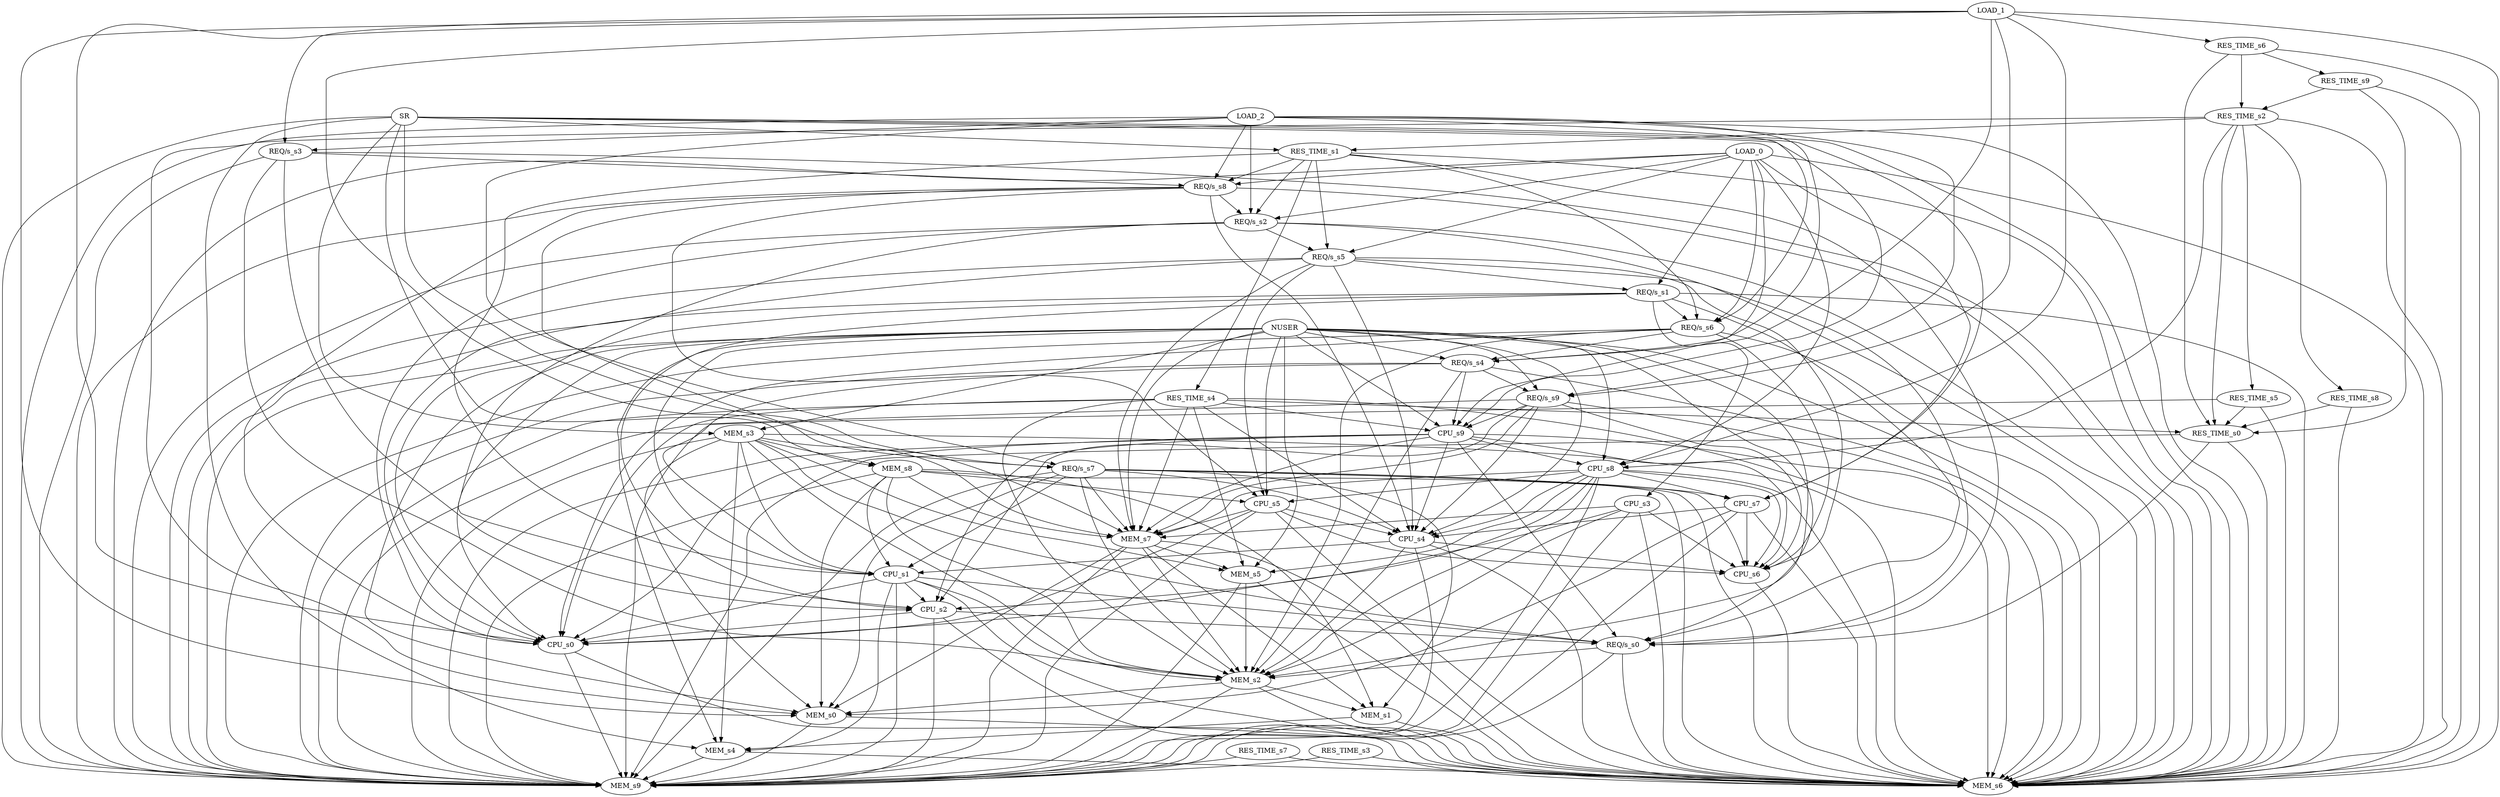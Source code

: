 strict digraph "" {
	NUSER -> "REQ/s_s0";
	NUSER -> CPU_s0;
	NUSER -> MEM_s0;
	NUSER -> CPU_s1;
	NUSER -> MEM_s2;
	NUSER -> MEM_s3;
	NUSER -> "REQ/s_s4";
	NUSER -> CPU_s4;
	NUSER -> MEM_s4;
	NUSER -> CPU_s5;
	NUSER -> MEM_s5;
	NUSER -> MEM_s6;
	NUSER -> MEM_s7;
	NUSER -> CPU_s8;
	NUSER -> "REQ/s_s9";
	NUSER -> CPU_s9;
	NUSER -> MEM_s9;
	LOAD_0 -> "REQ/s_s1";
	LOAD_0 -> "REQ/s_s2";
	LOAD_0 -> "REQ/s_s5";
	LOAD_0 -> "REQ/s_s6";
	LOAD_0 -> MEM_s6;
	LOAD_0 -> CPU_s7;
	LOAD_0 -> "REQ/s_s8";
	LOAD_0 -> CPU_s8;
	LOAD_0 -> CPU_s9;
	LOAD_0 -> MEM_s9;
	LOAD_1 -> CPU_s0;
	LOAD_1 -> MEM_s0;
	LOAD_1 -> "REQ/s_s3";
	LOAD_1 -> "REQ/s_s4";
	LOAD_1 -> RES_TIME_s6;
	LOAD_1 -> MEM_s6;
	LOAD_1 -> "REQ/s_s7";
	LOAD_1 -> CPU_s8;
	LOAD_1 -> "REQ/s_s9";
	LOAD_2 -> MEM_s0;
	LOAD_2 -> "REQ/s_s2";
	LOAD_2 -> "REQ/s_s3";
	LOAD_2 -> "REQ/s_s4";
	LOAD_2 -> "REQ/s_s6";
	LOAD_2 -> MEM_s6;
	LOAD_2 -> "REQ/s_s7";
	LOAD_2 -> "REQ/s_s8";
	LOAD_2 -> "REQ/s_s9";
	SR -> RES_TIME_s1;
	SR -> MEM_s3;
	SR -> MEM_s4;
	SR -> MEM_s6;
	SR -> "REQ/s_s7";
	SR -> CPU_s7;
	SR -> MEM_s8;
	SR -> CPU_s9;
	SR -> MEM_s9;
	"REQ/s_s0" -> MEM_s2;
	"REQ/s_s0" -> MEM_s6;
	"REQ/s_s0" -> MEM_s9;
	RES_TIME_s0 -> "REQ/s_s0";
	RES_TIME_s0 -> MEM_s6;
	RES_TIME_s0 -> MEM_s9;
	CPU_s0 -> MEM_s6;
	CPU_s0 -> MEM_s9;
	MEM_s0 -> MEM_s6;
	MEM_s0 -> MEM_s9;
	"REQ/s_s1" -> "REQ/s_s0";
	"REQ/s_s1" -> CPU_s0;
	"REQ/s_s1" -> CPU_s2;
	"REQ/s_s1" -> CPU_s3;
	"REQ/s_s1" -> "REQ/s_s6";
	"REQ/s_s1" -> MEM_s6;
	"REQ/s_s1" -> MEM_s9;
	RES_TIME_s1 -> "REQ/s_s0";
	RES_TIME_s1 -> CPU_s1;
	RES_TIME_s1 -> "REQ/s_s2";
	RES_TIME_s1 -> RES_TIME_s4;
	RES_TIME_s1 -> "REQ/s_s5";
	RES_TIME_s1 -> "REQ/s_s6";
	RES_TIME_s1 -> MEM_s6;
	RES_TIME_s1 -> "REQ/s_s8";
	CPU_s1 -> "REQ/s_s0";
	CPU_s1 -> CPU_s0;
	CPU_s1 -> CPU_s2;
	CPU_s1 -> MEM_s2;
	CPU_s1 -> MEM_s4;
	CPU_s1 -> MEM_s6;
	CPU_s1 -> MEM_s9;
	MEM_s1 -> MEM_s4;
	MEM_s1 -> MEM_s6;
	"REQ/s_s2" -> "REQ/s_s0";
	"REQ/s_s2" -> CPU_s0;
	"REQ/s_s2" -> CPU_s2;
	"REQ/s_s2" -> "REQ/s_s5";
	"REQ/s_s2" -> MEM_s6;
	"REQ/s_s2" -> MEM_s9;
	RES_TIME_s2 -> RES_TIME_s0;
	RES_TIME_s2 -> RES_TIME_s1;
	RES_TIME_s2 -> RES_TIME_s5;
	RES_TIME_s2 -> MEM_s6;
	RES_TIME_s2 -> RES_TIME_s8;
	RES_TIME_s2 -> CPU_s8;
	RES_TIME_s2 -> MEM_s9;
	CPU_s2 -> "REQ/s_s0";
	CPU_s2 -> CPU_s0;
	CPU_s2 -> MEM_s6;
	CPU_s2 -> MEM_s9;
	MEM_s2 -> MEM_s0;
	MEM_s2 -> MEM_s1;
	MEM_s2 -> MEM_s6;
	MEM_s2 -> MEM_s9;
	"REQ/s_s3" -> CPU_s2;
	"REQ/s_s3" -> MEM_s2;
	"REQ/s_s3" -> MEM_s6;
	"REQ/s_s3" -> "REQ/s_s8";
	"REQ/s_s3" -> MEM_s9;
	RES_TIME_s3 -> MEM_s6;
	RES_TIME_s3 -> MEM_s9;
	CPU_s3 -> CPU_s2;
	CPU_s3 -> MEM_s2;
	CPU_s3 -> CPU_s6;
	CPU_s3 -> MEM_s6;
	CPU_s3 -> MEM_s7;
	CPU_s3 -> MEM_s9;
	MEM_s3 -> "REQ/s_s0";
	MEM_s3 -> MEM_s0;
	MEM_s3 -> CPU_s1;
	MEM_s3 -> MEM_s2;
	MEM_s3 -> MEM_s4;
	MEM_s3 -> MEM_s5;
	MEM_s3 -> MEM_s6;
	MEM_s3 -> MEM_s7;
	MEM_s3 -> MEM_s8;
	MEM_s3 -> MEM_s9;
	"REQ/s_s4" -> CPU_s1;
	"REQ/s_s4" -> MEM_s2;
	"REQ/s_s4" -> MEM_s6;
	"REQ/s_s4" -> "REQ/s_s9";
	"REQ/s_s4" -> CPU_s9;
	"REQ/s_s4" -> MEM_s9;
	RES_TIME_s4 -> RES_TIME_s0;
	RES_TIME_s4 -> CPU_s0;
	RES_TIME_s4 -> MEM_s2;
	RES_TIME_s4 -> CPU_s4;
	RES_TIME_s4 -> MEM_s5;
	RES_TIME_s4 -> MEM_s6;
	RES_TIME_s4 -> MEM_s7;
	RES_TIME_s4 -> CPU_s9;
	RES_TIME_s4 -> MEM_s9;
	CPU_s4 -> CPU_s1;
	CPU_s4 -> MEM_s2;
	CPU_s4 -> CPU_s6;
	CPU_s4 -> MEM_s6;
	CPU_s4 -> MEM_s9;
	MEM_s4 -> MEM_s6;
	MEM_s4 -> MEM_s9;
	"REQ/s_s5" -> CPU_s0;
	"REQ/s_s5" -> "REQ/s_s1";
	"REQ/s_s5" -> CPU_s4;
	"REQ/s_s5" -> CPU_s5;
	"REQ/s_s5" -> CPU_s6;
	"REQ/s_s5" -> MEM_s6;
	"REQ/s_s5" -> MEM_s7;
	"REQ/s_s5" -> MEM_s9;
	RES_TIME_s5 -> RES_TIME_s0;
	RES_TIME_s5 -> MEM_s6;
	RES_TIME_s5 -> MEM_s9;
	CPU_s5 -> CPU_s0;
	CPU_s5 -> CPU_s4;
	CPU_s5 -> CPU_s6;
	CPU_s5 -> MEM_s6;
	CPU_s5 -> MEM_s7;
	CPU_s5 -> MEM_s9;
	MEM_s5 -> MEM_s2;
	MEM_s5 -> MEM_s6;
	MEM_s5 -> MEM_s9;
	"REQ/s_s6" -> CPU_s0;
	"REQ/s_s6" -> MEM_s2;
	"REQ/s_s6" -> "REQ/s_s4";
	"REQ/s_s6" -> CPU_s6;
	"REQ/s_s6" -> MEM_s6;
	"REQ/s_s6" -> MEM_s9;
	RES_TIME_s6 -> RES_TIME_s0;
	RES_TIME_s6 -> RES_TIME_s2;
	RES_TIME_s6 -> MEM_s6;
	RES_TIME_s6 -> RES_TIME_s9;
	CPU_s6 -> MEM_s6;
	"REQ/s_s7" -> MEM_s0;
	"REQ/s_s7" -> CPU_s1;
	"REQ/s_s7" -> MEM_s1;
	"REQ/s_s7" -> MEM_s2;
	"REQ/s_s7" -> CPU_s4;
	"REQ/s_s7" -> CPU_s6;
	"REQ/s_s7" -> MEM_s6;
	"REQ/s_s7" -> CPU_s7;
	"REQ/s_s7" -> MEM_s7;
	"REQ/s_s7" -> MEM_s9;
	RES_TIME_s7 -> MEM_s6;
	RES_TIME_s7 -> MEM_s9;
	CPU_s7 -> MEM_s0;
	CPU_s7 -> CPU_s4;
	CPU_s7 -> CPU_s6;
	CPU_s7 -> MEM_s6;
	CPU_s7 -> MEM_s9;
	MEM_s7 -> MEM_s0;
	MEM_s7 -> MEM_s1;
	MEM_s7 -> MEM_s2;
	MEM_s7 -> MEM_s5;
	MEM_s7 -> MEM_s6;
	MEM_s7 -> MEM_s9;
	"REQ/s_s8" -> CPU_s0;
	"REQ/s_s8" -> "REQ/s_s2";
	"REQ/s_s8" -> CPU_s4;
	"REQ/s_s8" -> CPU_s5;
	"REQ/s_s8" -> MEM_s6;
	"REQ/s_s8" -> MEM_s7;
	"REQ/s_s8" -> MEM_s9;
	RES_TIME_s8 -> RES_TIME_s0;
	RES_TIME_s8 -> MEM_s6;
	CPU_s8 -> CPU_s0;
	CPU_s8 -> MEM_s2;
	CPU_s8 -> CPU_s4;
	CPU_s8 -> CPU_s5;
	CPU_s8 -> MEM_s5;
	CPU_s8 -> CPU_s6;
	CPU_s8 -> MEM_s6;
	CPU_s8 -> CPU_s7;
	CPU_s8 -> MEM_s7;
	CPU_s8 -> MEM_s9;
	MEM_s8 -> MEM_s0;
	MEM_s8 -> CPU_s1;
	MEM_s8 -> MEM_s1;
	MEM_s8 -> MEM_s2;
	MEM_s8 -> CPU_s5;
	MEM_s8 -> MEM_s6;
	MEM_s8 -> MEM_s7;
	MEM_s8 -> MEM_s9;
	"REQ/s_s9" -> CPU_s2;
	"REQ/s_s9" -> CPU_s4;
	"REQ/s_s9" -> CPU_s6;
	"REQ/s_s9" -> MEM_s6;
	"REQ/s_s9" -> MEM_s7;
	"REQ/s_s9" -> CPU_s9;
	"REQ/s_s9" -> MEM_s9;
	RES_TIME_s9 -> RES_TIME_s0;
	RES_TIME_s9 -> RES_TIME_s2;
	RES_TIME_s9 -> MEM_s6;
	CPU_s9 -> "REQ/s_s0";
	CPU_s9 -> CPU_s0;
	CPU_s9 -> CPU_s2;
	CPU_s9 -> CPU_s4;
	CPU_s9 -> CPU_s6;
	CPU_s9 -> MEM_s6;
	CPU_s9 -> MEM_s7;
	CPU_s9 -> CPU_s8;
	CPU_s9 -> MEM_s9;
}
